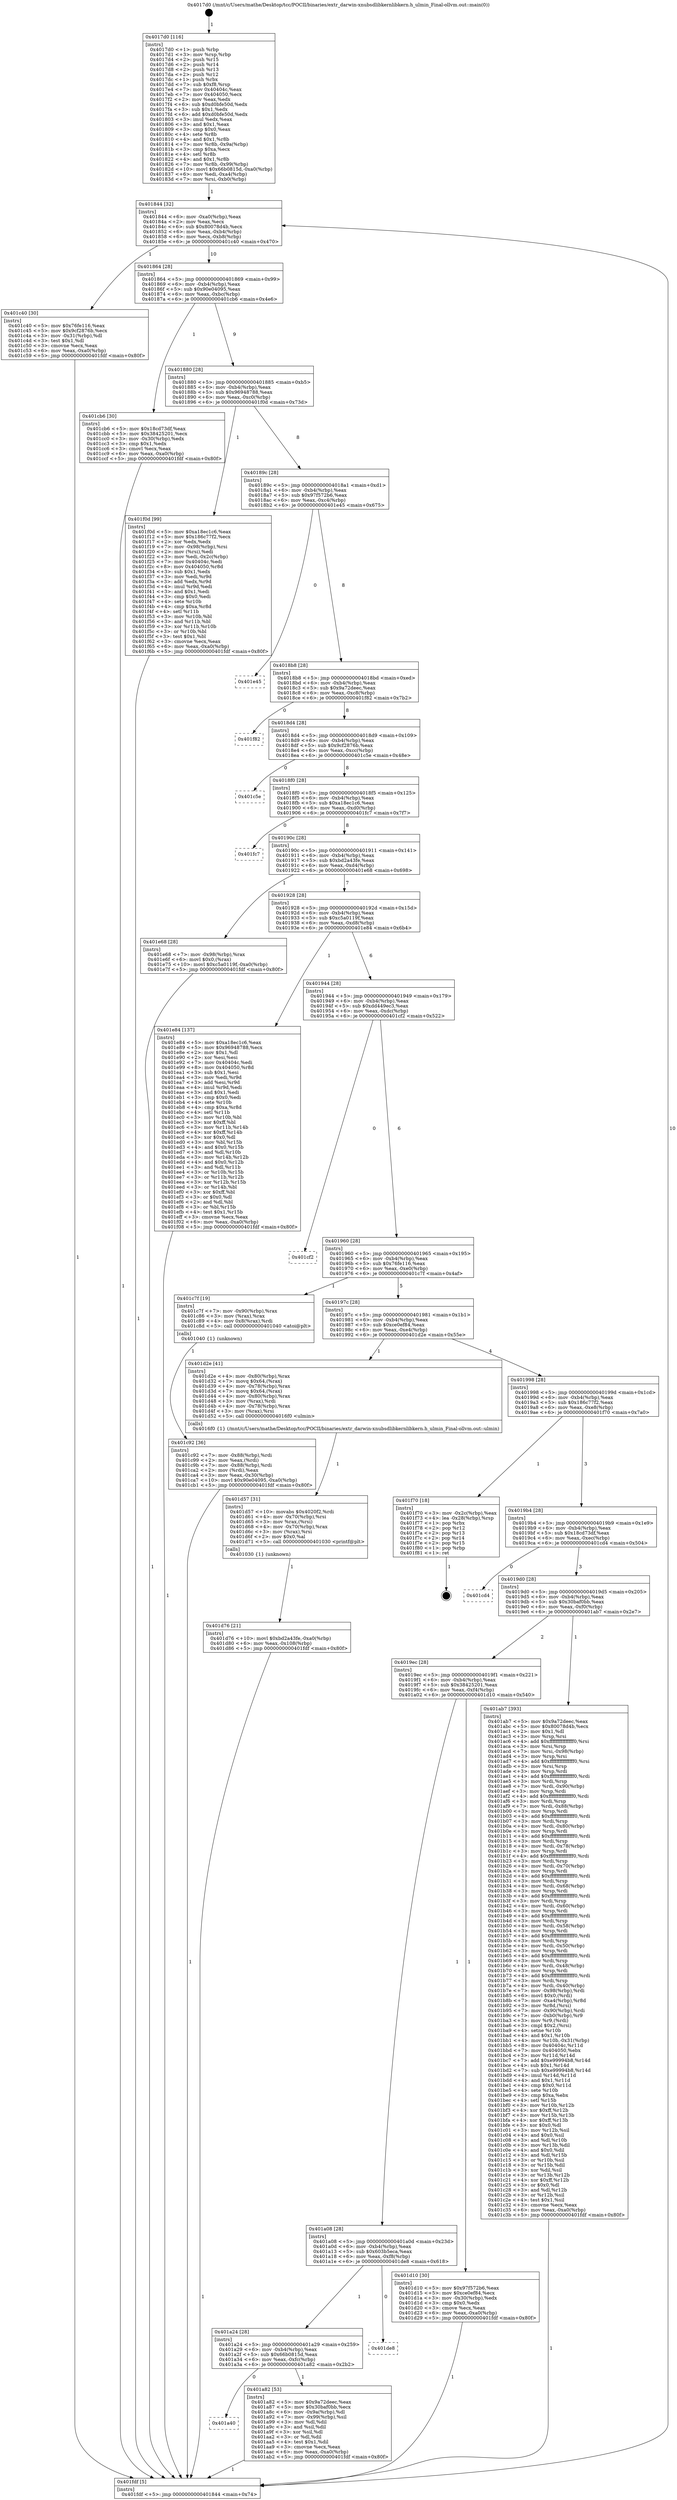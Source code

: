 digraph "0x4017d0" {
  label = "0x4017d0 (/mnt/c/Users/mathe/Desktop/tcc/POCII/binaries/extr_darwin-xnubsdlibkernlibkern.h_ulmin_Final-ollvm.out::main(0))"
  labelloc = "t"
  node[shape=record]

  Entry [label="",width=0.3,height=0.3,shape=circle,fillcolor=black,style=filled]
  "0x401844" [label="{
     0x401844 [32]\l
     | [instrs]\l
     &nbsp;&nbsp;0x401844 \<+6\>: mov -0xa0(%rbp),%eax\l
     &nbsp;&nbsp;0x40184a \<+2\>: mov %eax,%ecx\l
     &nbsp;&nbsp;0x40184c \<+6\>: sub $0x80078d4b,%ecx\l
     &nbsp;&nbsp;0x401852 \<+6\>: mov %eax,-0xb4(%rbp)\l
     &nbsp;&nbsp;0x401858 \<+6\>: mov %ecx,-0xb8(%rbp)\l
     &nbsp;&nbsp;0x40185e \<+6\>: je 0000000000401c40 \<main+0x470\>\l
  }"]
  "0x401c40" [label="{
     0x401c40 [30]\l
     | [instrs]\l
     &nbsp;&nbsp;0x401c40 \<+5\>: mov $0x76fe116,%eax\l
     &nbsp;&nbsp;0x401c45 \<+5\>: mov $0x9cf2876b,%ecx\l
     &nbsp;&nbsp;0x401c4a \<+3\>: mov -0x31(%rbp),%dl\l
     &nbsp;&nbsp;0x401c4d \<+3\>: test $0x1,%dl\l
     &nbsp;&nbsp;0x401c50 \<+3\>: cmovne %ecx,%eax\l
     &nbsp;&nbsp;0x401c53 \<+6\>: mov %eax,-0xa0(%rbp)\l
     &nbsp;&nbsp;0x401c59 \<+5\>: jmp 0000000000401fdf \<main+0x80f\>\l
  }"]
  "0x401864" [label="{
     0x401864 [28]\l
     | [instrs]\l
     &nbsp;&nbsp;0x401864 \<+5\>: jmp 0000000000401869 \<main+0x99\>\l
     &nbsp;&nbsp;0x401869 \<+6\>: mov -0xb4(%rbp),%eax\l
     &nbsp;&nbsp;0x40186f \<+5\>: sub $0x90e04095,%eax\l
     &nbsp;&nbsp;0x401874 \<+6\>: mov %eax,-0xbc(%rbp)\l
     &nbsp;&nbsp;0x40187a \<+6\>: je 0000000000401cb6 \<main+0x4e6\>\l
  }"]
  Exit [label="",width=0.3,height=0.3,shape=circle,fillcolor=black,style=filled,peripheries=2]
  "0x401cb6" [label="{
     0x401cb6 [30]\l
     | [instrs]\l
     &nbsp;&nbsp;0x401cb6 \<+5\>: mov $0x18cd73df,%eax\l
     &nbsp;&nbsp;0x401cbb \<+5\>: mov $0x38425201,%ecx\l
     &nbsp;&nbsp;0x401cc0 \<+3\>: mov -0x30(%rbp),%edx\l
     &nbsp;&nbsp;0x401cc3 \<+3\>: cmp $0x1,%edx\l
     &nbsp;&nbsp;0x401cc6 \<+3\>: cmovl %ecx,%eax\l
     &nbsp;&nbsp;0x401cc9 \<+6\>: mov %eax,-0xa0(%rbp)\l
     &nbsp;&nbsp;0x401ccf \<+5\>: jmp 0000000000401fdf \<main+0x80f\>\l
  }"]
  "0x401880" [label="{
     0x401880 [28]\l
     | [instrs]\l
     &nbsp;&nbsp;0x401880 \<+5\>: jmp 0000000000401885 \<main+0xb5\>\l
     &nbsp;&nbsp;0x401885 \<+6\>: mov -0xb4(%rbp),%eax\l
     &nbsp;&nbsp;0x40188b \<+5\>: sub $0x96948788,%eax\l
     &nbsp;&nbsp;0x401890 \<+6\>: mov %eax,-0xc0(%rbp)\l
     &nbsp;&nbsp;0x401896 \<+6\>: je 0000000000401f0d \<main+0x73d\>\l
  }"]
  "0x401d76" [label="{
     0x401d76 [21]\l
     | [instrs]\l
     &nbsp;&nbsp;0x401d76 \<+10\>: movl $0xbd2a43fe,-0xa0(%rbp)\l
     &nbsp;&nbsp;0x401d80 \<+6\>: mov %eax,-0x108(%rbp)\l
     &nbsp;&nbsp;0x401d86 \<+5\>: jmp 0000000000401fdf \<main+0x80f\>\l
  }"]
  "0x401f0d" [label="{
     0x401f0d [99]\l
     | [instrs]\l
     &nbsp;&nbsp;0x401f0d \<+5\>: mov $0xa18ec1c6,%eax\l
     &nbsp;&nbsp;0x401f12 \<+5\>: mov $0x186c77f2,%ecx\l
     &nbsp;&nbsp;0x401f17 \<+2\>: xor %edx,%edx\l
     &nbsp;&nbsp;0x401f19 \<+7\>: mov -0x98(%rbp),%rsi\l
     &nbsp;&nbsp;0x401f20 \<+2\>: mov (%rsi),%edi\l
     &nbsp;&nbsp;0x401f22 \<+3\>: mov %edi,-0x2c(%rbp)\l
     &nbsp;&nbsp;0x401f25 \<+7\>: mov 0x40404c,%edi\l
     &nbsp;&nbsp;0x401f2c \<+8\>: mov 0x404050,%r8d\l
     &nbsp;&nbsp;0x401f34 \<+3\>: sub $0x1,%edx\l
     &nbsp;&nbsp;0x401f37 \<+3\>: mov %edi,%r9d\l
     &nbsp;&nbsp;0x401f3a \<+3\>: add %edx,%r9d\l
     &nbsp;&nbsp;0x401f3d \<+4\>: imul %r9d,%edi\l
     &nbsp;&nbsp;0x401f41 \<+3\>: and $0x1,%edi\l
     &nbsp;&nbsp;0x401f44 \<+3\>: cmp $0x0,%edi\l
     &nbsp;&nbsp;0x401f47 \<+4\>: sete %r10b\l
     &nbsp;&nbsp;0x401f4b \<+4\>: cmp $0xa,%r8d\l
     &nbsp;&nbsp;0x401f4f \<+4\>: setl %r11b\l
     &nbsp;&nbsp;0x401f53 \<+3\>: mov %r10b,%bl\l
     &nbsp;&nbsp;0x401f56 \<+3\>: and %r11b,%bl\l
     &nbsp;&nbsp;0x401f59 \<+3\>: xor %r11b,%r10b\l
     &nbsp;&nbsp;0x401f5c \<+3\>: or %r10b,%bl\l
     &nbsp;&nbsp;0x401f5f \<+3\>: test $0x1,%bl\l
     &nbsp;&nbsp;0x401f62 \<+3\>: cmovne %ecx,%eax\l
     &nbsp;&nbsp;0x401f65 \<+6\>: mov %eax,-0xa0(%rbp)\l
     &nbsp;&nbsp;0x401f6b \<+5\>: jmp 0000000000401fdf \<main+0x80f\>\l
  }"]
  "0x40189c" [label="{
     0x40189c [28]\l
     | [instrs]\l
     &nbsp;&nbsp;0x40189c \<+5\>: jmp 00000000004018a1 \<main+0xd1\>\l
     &nbsp;&nbsp;0x4018a1 \<+6\>: mov -0xb4(%rbp),%eax\l
     &nbsp;&nbsp;0x4018a7 \<+5\>: sub $0x97f572b6,%eax\l
     &nbsp;&nbsp;0x4018ac \<+6\>: mov %eax,-0xc4(%rbp)\l
     &nbsp;&nbsp;0x4018b2 \<+6\>: je 0000000000401e45 \<main+0x675\>\l
  }"]
  "0x401d57" [label="{
     0x401d57 [31]\l
     | [instrs]\l
     &nbsp;&nbsp;0x401d57 \<+10\>: movabs $0x4020f2,%rdi\l
     &nbsp;&nbsp;0x401d61 \<+4\>: mov -0x70(%rbp),%rsi\l
     &nbsp;&nbsp;0x401d65 \<+3\>: mov %rax,(%rsi)\l
     &nbsp;&nbsp;0x401d68 \<+4\>: mov -0x70(%rbp),%rax\l
     &nbsp;&nbsp;0x401d6c \<+3\>: mov (%rax),%rsi\l
     &nbsp;&nbsp;0x401d6f \<+2\>: mov $0x0,%al\l
     &nbsp;&nbsp;0x401d71 \<+5\>: call 0000000000401030 \<printf@plt\>\l
     | [calls]\l
     &nbsp;&nbsp;0x401030 \{1\} (unknown)\l
  }"]
  "0x401e45" [label="{
     0x401e45\l
  }", style=dashed]
  "0x4018b8" [label="{
     0x4018b8 [28]\l
     | [instrs]\l
     &nbsp;&nbsp;0x4018b8 \<+5\>: jmp 00000000004018bd \<main+0xed\>\l
     &nbsp;&nbsp;0x4018bd \<+6\>: mov -0xb4(%rbp),%eax\l
     &nbsp;&nbsp;0x4018c3 \<+5\>: sub $0x9a72deec,%eax\l
     &nbsp;&nbsp;0x4018c8 \<+6\>: mov %eax,-0xc8(%rbp)\l
     &nbsp;&nbsp;0x4018ce \<+6\>: je 0000000000401f82 \<main+0x7b2\>\l
  }"]
  "0x401c92" [label="{
     0x401c92 [36]\l
     | [instrs]\l
     &nbsp;&nbsp;0x401c92 \<+7\>: mov -0x88(%rbp),%rdi\l
     &nbsp;&nbsp;0x401c99 \<+2\>: mov %eax,(%rdi)\l
     &nbsp;&nbsp;0x401c9b \<+7\>: mov -0x88(%rbp),%rdi\l
     &nbsp;&nbsp;0x401ca2 \<+2\>: mov (%rdi),%eax\l
     &nbsp;&nbsp;0x401ca4 \<+3\>: mov %eax,-0x30(%rbp)\l
     &nbsp;&nbsp;0x401ca7 \<+10\>: movl $0x90e04095,-0xa0(%rbp)\l
     &nbsp;&nbsp;0x401cb1 \<+5\>: jmp 0000000000401fdf \<main+0x80f\>\l
  }"]
  "0x401f82" [label="{
     0x401f82\l
  }", style=dashed]
  "0x4018d4" [label="{
     0x4018d4 [28]\l
     | [instrs]\l
     &nbsp;&nbsp;0x4018d4 \<+5\>: jmp 00000000004018d9 \<main+0x109\>\l
     &nbsp;&nbsp;0x4018d9 \<+6\>: mov -0xb4(%rbp),%eax\l
     &nbsp;&nbsp;0x4018df \<+5\>: sub $0x9cf2876b,%eax\l
     &nbsp;&nbsp;0x4018e4 \<+6\>: mov %eax,-0xcc(%rbp)\l
     &nbsp;&nbsp;0x4018ea \<+6\>: je 0000000000401c5e \<main+0x48e\>\l
  }"]
  "0x4017d0" [label="{
     0x4017d0 [116]\l
     | [instrs]\l
     &nbsp;&nbsp;0x4017d0 \<+1\>: push %rbp\l
     &nbsp;&nbsp;0x4017d1 \<+3\>: mov %rsp,%rbp\l
     &nbsp;&nbsp;0x4017d4 \<+2\>: push %r15\l
     &nbsp;&nbsp;0x4017d6 \<+2\>: push %r14\l
     &nbsp;&nbsp;0x4017d8 \<+2\>: push %r13\l
     &nbsp;&nbsp;0x4017da \<+2\>: push %r12\l
     &nbsp;&nbsp;0x4017dc \<+1\>: push %rbx\l
     &nbsp;&nbsp;0x4017dd \<+7\>: sub $0xf8,%rsp\l
     &nbsp;&nbsp;0x4017e4 \<+7\>: mov 0x40404c,%eax\l
     &nbsp;&nbsp;0x4017eb \<+7\>: mov 0x404050,%ecx\l
     &nbsp;&nbsp;0x4017f2 \<+2\>: mov %eax,%edx\l
     &nbsp;&nbsp;0x4017f4 \<+6\>: sub $0xd0bfe50d,%edx\l
     &nbsp;&nbsp;0x4017fa \<+3\>: sub $0x1,%edx\l
     &nbsp;&nbsp;0x4017fd \<+6\>: add $0xd0bfe50d,%edx\l
     &nbsp;&nbsp;0x401803 \<+3\>: imul %edx,%eax\l
     &nbsp;&nbsp;0x401806 \<+3\>: and $0x1,%eax\l
     &nbsp;&nbsp;0x401809 \<+3\>: cmp $0x0,%eax\l
     &nbsp;&nbsp;0x40180c \<+4\>: sete %r8b\l
     &nbsp;&nbsp;0x401810 \<+4\>: and $0x1,%r8b\l
     &nbsp;&nbsp;0x401814 \<+7\>: mov %r8b,-0x9a(%rbp)\l
     &nbsp;&nbsp;0x40181b \<+3\>: cmp $0xa,%ecx\l
     &nbsp;&nbsp;0x40181e \<+4\>: setl %r8b\l
     &nbsp;&nbsp;0x401822 \<+4\>: and $0x1,%r8b\l
     &nbsp;&nbsp;0x401826 \<+7\>: mov %r8b,-0x99(%rbp)\l
     &nbsp;&nbsp;0x40182d \<+10\>: movl $0x66b0815d,-0xa0(%rbp)\l
     &nbsp;&nbsp;0x401837 \<+6\>: mov %edi,-0xa4(%rbp)\l
     &nbsp;&nbsp;0x40183d \<+7\>: mov %rsi,-0xb0(%rbp)\l
  }"]
  "0x401c5e" [label="{
     0x401c5e\l
  }", style=dashed]
  "0x4018f0" [label="{
     0x4018f0 [28]\l
     | [instrs]\l
     &nbsp;&nbsp;0x4018f0 \<+5\>: jmp 00000000004018f5 \<main+0x125\>\l
     &nbsp;&nbsp;0x4018f5 \<+6\>: mov -0xb4(%rbp),%eax\l
     &nbsp;&nbsp;0x4018fb \<+5\>: sub $0xa18ec1c6,%eax\l
     &nbsp;&nbsp;0x401900 \<+6\>: mov %eax,-0xd0(%rbp)\l
     &nbsp;&nbsp;0x401906 \<+6\>: je 0000000000401fc7 \<main+0x7f7\>\l
  }"]
  "0x401fdf" [label="{
     0x401fdf [5]\l
     | [instrs]\l
     &nbsp;&nbsp;0x401fdf \<+5\>: jmp 0000000000401844 \<main+0x74\>\l
  }"]
  "0x401fc7" [label="{
     0x401fc7\l
  }", style=dashed]
  "0x40190c" [label="{
     0x40190c [28]\l
     | [instrs]\l
     &nbsp;&nbsp;0x40190c \<+5\>: jmp 0000000000401911 \<main+0x141\>\l
     &nbsp;&nbsp;0x401911 \<+6\>: mov -0xb4(%rbp),%eax\l
     &nbsp;&nbsp;0x401917 \<+5\>: sub $0xbd2a43fe,%eax\l
     &nbsp;&nbsp;0x40191c \<+6\>: mov %eax,-0xd4(%rbp)\l
     &nbsp;&nbsp;0x401922 \<+6\>: je 0000000000401e68 \<main+0x698\>\l
  }"]
  "0x401a40" [label="{
     0x401a40\l
  }", style=dashed]
  "0x401e68" [label="{
     0x401e68 [28]\l
     | [instrs]\l
     &nbsp;&nbsp;0x401e68 \<+7\>: mov -0x98(%rbp),%rax\l
     &nbsp;&nbsp;0x401e6f \<+6\>: movl $0x0,(%rax)\l
     &nbsp;&nbsp;0x401e75 \<+10\>: movl $0xc5a0119f,-0xa0(%rbp)\l
     &nbsp;&nbsp;0x401e7f \<+5\>: jmp 0000000000401fdf \<main+0x80f\>\l
  }"]
  "0x401928" [label="{
     0x401928 [28]\l
     | [instrs]\l
     &nbsp;&nbsp;0x401928 \<+5\>: jmp 000000000040192d \<main+0x15d\>\l
     &nbsp;&nbsp;0x40192d \<+6\>: mov -0xb4(%rbp),%eax\l
     &nbsp;&nbsp;0x401933 \<+5\>: sub $0xc5a0119f,%eax\l
     &nbsp;&nbsp;0x401938 \<+6\>: mov %eax,-0xd8(%rbp)\l
     &nbsp;&nbsp;0x40193e \<+6\>: je 0000000000401e84 \<main+0x6b4\>\l
  }"]
  "0x401a82" [label="{
     0x401a82 [53]\l
     | [instrs]\l
     &nbsp;&nbsp;0x401a82 \<+5\>: mov $0x9a72deec,%eax\l
     &nbsp;&nbsp;0x401a87 \<+5\>: mov $0x30baf0bb,%ecx\l
     &nbsp;&nbsp;0x401a8c \<+6\>: mov -0x9a(%rbp),%dl\l
     &nbsp;&nbsp;0x401a92 \<+7\>: mov -0x99(%rbp),%sil\l
     &nbsp;&nbsp;0x401a99 \<+3\>: mov %dl,%dil\l
     &nbsp;&nbsp;0x401a9c \<+3\>: and %sil,%dil\l
     &nbsp;&nbsp;0x401a9f \<+3\>: xor %sil,%dl\l
     &nbsp;&nbsp;0x401aa2 \<+3\>: or %dl,%dil\l
     &nbsp;&nbsp;0x401aa5 \<+4\>: test $0x1,%dil\l
     &nbsp;&nbsp;0x401aa9 \<+3\>: cmovne %ecx,%eax\l
     &nbsp;&nbsp;0x401aac \<+6\>: mov %eax,-0xa0(%rbp)\l
     &nbsp;&nbsp;0x401ab2 \<+5\>: jmp 0000000000401fdf \<main+0x80f\>\l
  }"]
  "0x401e84" [label="{
     0x401e84 [137]\l
     | [instrs]\l
     &nbsp;&nbsp;0x401e84 \<+5\>: mov $0xa18ec1c6,%eax\l
     &nbsp;&nbsp;0x401e89 \<+5\>: mov $0x96948788,%ecx\l
     &nbsp;&nbsp;0x401e8e \<+2\>: mov $0x1,%dl\l
     &nbsp;&nbsp;0x401e90 \<+2\>: xor %esi,%esi\l
     &nbsp;&nbsp;0x401e92 \<+7\>: mov 0x40404c,%edi\l
     &nbsp;&nbsp;0x401e99 \<+8\>: mov 0x404050,%r8d\l
     &nbsp;&nbsp;0x401ea1 \<+3\>: sub $0x1,%esi\l
     &nbsp;&nbsp;0x401ea4 \<+3\>: mov %edi,%r9d\l
     &nbsp;&nbsp;0x401ea7 \<+3\>: add %esi,%r9d\l
     &nbsp;&nbsp;0x401eaa \<+4\>: imul %r9d,%edi\l
     &nbsp;&nbsp;0x401eae \<+3\>: and $0x1,%edi\l
     &nbsp;&nbsp;0x401eb1 \<+3\>: cmp $0x0,%edi\l
     &nbsp;&nbsp;0x401eb4 \<+4\>: sete %r10b\l
     &nbsp;&nbsp;0x401eb8 \<+4\>: cmp $0xa,%r8d\l
     &nbsp;&nbsp;0x401ebc \<+4\>: setl %r11b\l
     &nbsp;&nbsp;0x401ec0 \<+3\>: mov %r10b,%bl\l
     &nbsp;&nbsp;0x401ec3 \<+3\>: xor $0xff,%bl\l
     &nbsp;&nbsp;0x401ec6 \<+3\>: mov %r11b,%r14b\l
     &nbsp;&nbsp;0x401ec9 \<+4\>: xor $0xff,%r14b\l
     &nbsp;&nbsp;0x401ecd \<+3\>: xor $0x0,%dl\l
     &nbsp;&nbsp;0x401ed0 \<+3\>: mov %bl,%r15b\l
     &nbsp;&nbsp;0x401ed3 \<+4\>: and $0x0,%r15b\l
     &nbsp;&nbsp;0x401ed7 \<+3\>: and %dl,%r10b\l
     &nbsp;&nbsp;0x401eda \<+3\>: mov %r14b,%r12b\l
     &nbsp;&nbsp;0x401edd \<+4\>: and $0x0,%r12b\l
     &nbsp;&nbsp;0x401ee1 \<+3\>: and %dl,%r11b\l
     &nbsp;&nbsp;0x401ee4 \<+3\>: or %r10b,%r15b\l
     &nbsp;&nbsp;0x401ee7 \<+3\>: or %r11b,%r12b\l
     &nbsp;&nbsp;0x401eea \<+3\>: xor %r12b,%r15b\l
     &nbsp;&nbsp;0x401eed \<+3\>: or %r14b,%bl\l
     &nbsp;&nbsp;0x401ef0 \<+3\>: xor $0xff,%bl\l
     &nbsp;&nbsp;0x401ef3 \<+3\>: or $0x0,%dl\l
     &nbsp;&nbsp;0x401ef6 \<+2\>: and %dl,%bl\l
     &nbsp;&nbsp;0x401ef8 \<+3\>: or %bl,%r15b\l
     &nbsp;&nbsp;0x401efb \<+4\>: test $0x1,%r15b\l
     &nbsp;&nbsp;0x401eff \<+3\>: cmovne %ecx,%eax\l
     &nbsp;&nbsp;0x401f02 \<+6\>: mov %eax,-0xa0(%rbp)\l
     &nbsp;&nbsp;0x401f08 \<+5\>: jmp 0000000000401fdf \<main+0x80f\>\l
  }"]
  "0x401944" [label="{
     0x401944 [28]\l
     | [instrs]\l
     &nbsp;&nbsp;0x401944 \<+5\>: jmp 0000000000401949 \<main+0x179\>\l
     &nbsp;&nbsp;0x401949 \<+6\>: mov -0xb4(%rbp),%eax\l
     &nbsp;&nbsp;0x40194f \<+5\>: sub $0xdd449ec3,%eax\l
     &nbsp;&nbsp;0x401954 \<+6\>: mov %eax,-0xdc(%rbp)\l
     &nbsp;&nbsp;0x40195a \<+6\>: je 0000000000401cf2 \<main+0x522\>\l
  }"]
  "0x401a24" [label="{
     0x401a24 [28]\l
     | [instrs]\l
     &nbsp;&nbsp;0x401a24 \<+5\>: jmp 0000000000401a29 \<main+0x259\>\l
     &nbsp;&nbsp;0x401a29 \<+6\>: mov -0xb4(%rbp),%eax\l
     &nbsp;&nbsp;0x401a2f \<+5\>: sub $0x66b0815d,%eax\l
     &nbsp;&nbsp;0x401a34 \<+6\>: mov %eax,-0xfc(%rbp)\l
     &nbsp;&nbsp;0x401a3a \<+6\>: je 0000000000401a82 \<main+0x2b2\>\l
  }"]
  "0x401cf2" [label="{
     0x401cf2\l
  }", style=dashed]
  "0x401960" [label="{
     0x401960 [28]\l
     | [instrs]\l
     &nbsp;&nbsp;0x401960 \<+5\>: jmp 0000000000401965 \<main+0x195\>\l
     &nbsp;&nbsp;0x401965 \<+6\>: mov -0xb4(%rbp),%eax\l
     &nbsp;&nbsp;0x40196b \<+5\>: sub $0x76fe116,%eax\l
     &nbsp;&nbsp;0x401970 \<+6\>: mov %eax,-0xe0(%rbp)\l
     &nbsp;&nbsp;0x401976 \<+6\>: je 0000000000401c7f \<main+0x4af\>\l
  }"]
  "0x401de8" [label="{
     0x401de8\l
  }", style=dashed]
  "0x401c7f" [label="{
     0x401c7f [19]\l
     | [instrs]\l
     &nbsp;&nbsp;0x401c7f \<+7\>: mov -0x90(%rbp),%rax\l
     &nbsp;&nbsp;0x401c86 \<+3\>: mov (%rax),%rax\l
     &nbsp;&nbsp;0x401c89 \<+4\>: mov 0x8(%rax),%rdi\l
     &nbsp;&nbsp;0x401c8d \<+5\>: call 0000000000401040 \<atoi@plt\>\l
     | [calls]\l
     &nbsp;&nbsp;0x401040 \{1\} (unknown)\l
  }"]
  "0x40197c" [label="{
     0x40197c [28]\l
     | [instrs]\l
     &nbsp;&nbsp;0x40197c \<+5\>: jmp 0000000000401981 \<main+0x1b1\>\l
     &nbsp;&nbsp;0x401981 \<+6\>: mov -0xb4(%rbp),%eax\l
     &nbsp;&nbsp;0x401987 \<+5\>: sub $0xce0ef84,%eax\l
     &nbsp;&nbsp;0x40198c \<+6\>: mov %eax,-0xe4(%rbp)\l
     &nbsp;&nbsp;0x401992 \<+6\>: je 0000000000401d2e \<main+0x55e\>\l
  }"]
  "0x401a08" [label="{
     0x401a08 [28]\l
     | [instrs]\l
     &nbsp;&nbsp;0x401a08 \<+5\>: jmp 0000000000401a0d \<main+0x23d\>\l
     &nbsp;&nbsp;0x401a0d \<+6\>: mov -0xb4(%rbp),%eax\l
     &nbsp;&nbsp;0x401a13 \<+5\>: sub $0x603b5eca,%eax\l
     &nbsp;&nbsp;0x401a18 \<+6\>: mov %eax,-0xf8(%rbp)\l
     &nbsp;&nbsp;0x401a1e \<+6\>: je 0000000000401de8 \<main+0x618\>\l
  }"]
  "0x401d2e" [label="{
     0x401d2e [41]\l
     | [instrs]\l
     &nbsp;&nbsp;0x401d2e \<+4\>: mov -0x80(%rbp),%rax\l
     &nbsp;&nbsp;0x401d32 \<+7\>: movq $0x64,(%rax)\l
     &nbsp;&nbsp;0x401d39 \<+4\>: mov -0x78(%rbp),%rax\l
     &nbsp;&nbsp;0x401d3d \<+7\>: movq $0x64,(%rax)\l
     &nbsp;&nbsp;0x401d44 \<+4\>: mov -0x80(%rbp),%rax\l
     &nbsp;&nbsp;0x401d48 \<+3\>: mov (%rax),%rdi\l
     &nbsp;&nbsp;0x401d4b \<+4\>: mov -0x78(%rbp),%rax\l
     &nbsp;&nbsp;0x401d4f \<+3\>: mov (%rax),%rsi\l
     &nbsp;&nbsp;0x401d52 \<+5\>: call 00000000004016f0 \<ulmin\>\l
     | [calls]\l
     &nbsp;&nbsp;0x4016f0 \{1\} (/mnt/c/Users/mathe/Desktop/tcc/POCII/binaries/extr_darwin-xnubsdlibkernlibkern.h_ulmin_Final-ollvm.out::ulmin)\l
  }"]
  "0x401998" [label="{
     0x401998 [28]\l
     | [instrs]\l
     &nbsp;&nbsp;0x401998 \<+5\>: jmp 000000000040199d \<main+0x1cd\>\l
     &nbsp;&nbsp;0x40199d \<+6\>: mov -0xb4(%rbp),%eax\l
     &nbsp;&nbsp;0x4019a3 \<+5\>: sub $0x186c77f2,%eax\l
     &nbsp;&nbsp;0x4019a8 \<+6\>: mov %eax,-0xe8(%rbp)\l
     &nbsp;&nbsp;0x4019ae \<+6\>: je 0000000000401f70 \<main+0x7a0\>\l
  }"]
  "0x401d10" [label="{
     0x401d10 [30]\l
     | [instrs]\l
     &nbsp;&nbsp;0x401d10 \<+5\>: mov $0x97f572b6,%eax\l
     &nbsp;&nbsp;0x401d15 \<+5\>: mov $0xce0ef84,%ecx\l
     &nbsp;&nbsp;0x401d1a \<+3\>: mov -0x30(%rbp),%edx\l
     &nbsp;&nbsp;0x401d1d \<+3\>: cmp $0x0,%edx\l
     &nbsp;&nbsp;0x401d20 \<+3\>: cmove %ecx,%eax\l
     &nbsp;&nbsp;0x401d23 \<+6\>: mov %eax,-0xa0(%rbp)\l
     &nbsp;&nbsp;0x401d29 \<+5\>: jmp 0000000000401fdf \<main+0x80f\>\l
  }"]
  "0x401f70" [label="{
     0x401f70 [18]\l
     | [instrs]\l
     &nbsp;&nbsp;0x401f70 \<+3\>: mov -0x2c(%rbp),%eax\l
     &nbsp;&nbsp;0x401f73 \<+4\>: lea -0x28(%rbp),%rsp\l
     &nbsp;&nbsp;0x401f77 \<+1\>: pop %rbx\l
     &nbsp;&nbsp;0x401f78 \<+2\>: pop %r12\l
     &nbsp;&nbsp;0x401f7a \<+2\>: pop %r13\l
     &nbsp;&nbsp;0x401f7c \<+2\>: pop %r14\l
     &nbsp;&nbsp;0x401f7e \<+2\>: pop %r15\l
     &nbsp;&nbsp;0x401f80 \<+1\>: pop %rbp\l
     &nbsp;&nbsp;0x401f81 \<+1\>: ret\l
  }"]
  "0x4019b4" [label="{
     0x4019b4 [28]\l
     | [instrs]\l
     &nbsp;&nbsp;0x4019b4 \<+5\>: jmp 00000000004019b9 \<main+0x1e9\>\l
     &nbsp;&nbsp;0x4019b9 \<+6\>: mov -0xb4(%rbp),%eax\l
     &nbsp;&nbsp;0x4019bf \<+5\>: sub $0x18cd73df,%eax\l
     &nbsp;&nbsp;0x4019c4 \<+6\>: mov %eax,-0xec(%rbp)\l
     &nbsp;&nbsp;0x4019ca \<+6\>: je 0000000000401cd4 \<main+0x504\>\l
  }"]
  "0x4019ec" [label="{
     0x4019ec [28]\l
     | [instrs]\l
     &nbsp;&nbsp;0x4019ec \<+5\>: jmp 00000000004019f1 \<main+0x221\>\l
     &nbsp;&nbsp;0x4019f1 \<+6\>: mov -0xb4(%rbp),%eax\l
     &nbsp;&nbsp;0x4019f7 \<+5\>: sub $0x38425201,%eax\l
     &nbsp;&nbsp;0x4019fc \<+6\>: mov %eax,-0xf4(%rbp)\l
     &nbsp;&nbsp;0x401a02 \<+6\>: je 0000000000401d10 \<main+0x540\>\l
  }"]
  "0x401cd4" [label="{
     0x401cd4\l
  }", style=dashed]
  "0x4019d0" [label="{
     0x4019d0 [28]\l
     | [instrs]\l
     &nbsp;&nbsp;0x4019d0 \<+5\>: jmp 00000000004019d5 \<main+0x205\>\l
     &nbsp;&nbsp;0x4019d5 \<+6\>: mov -0xb4(%rbp),%eax\l
     &nbsp;&nbsp;0x4019db \<+5\>: sub $0x30baf0bb,%eax\l
     &nbsp;&nbsp;0x4019e0 \<+6\>: mov %eax,-0xf0(%rbp)\l
     &nbsp;&nbsp;0x4019e6 \<+6\>: je 0000000000401ab7 \<main+0x2e7\>\l
  }"]
  "0x401ab7" [label="{
     0x401ab7 [393]\l
     | [instrs]\l
     &nbsp;&nbsp;0x401ab7 \<+5\>: mov $0x9a72deec,%eax\l
     &nbsp;&nbsp;0x401abc \<+5\>: mov $0x80078d4b,%ecx\l
     &nbsp;&nbsp;0x401ac1 \<+2\>: mov $0x1,%dl\l
     &nbsp;&nbsp;0x401ac3 \<+3\>: mov %rsp,%rsi\l
     &nbsp;&nbsp;0x401ac6 \<+4\>: add $0xfffffffffffffff0,%rsi\l
     &nbsp;&nbsp;0x401aca \<+3\>: mov %rsi,%rsp\l
     &nbsp;&nbsp;0x401acd \<+7\>: mov %rsi,-0x98(%rbp)\l
     &nbsp;&nbsp;0x401ad4 \<+3\>: mov %rsp,%rsi\l
     &nbsp;&nbsp;0x401ad7 \<+4\>: add $0xfffffffffffffff0,%rsi\l
     &nbsp;&nbsp;0x401adb \<+3\>: mov %rsi,%rsp\l
     &nbsp;&nbsp;0x401ade \<+3\>: mov %rsp,%rdi\l
     &nbsp;&nbsp;0x401ae1 \<+4\>: add $0xfffffffffffffff0,%rdi\l
     &nbsp;&nbsp;0x401ae5 \<+3\>: mov %rdi,%rsp\l
     &nbsp;&nbsp;0x401ae8 \<+7\>: mov %rdi,-0x90(%rbp)\l
     &nbsp;&nbsp;0x401aef \<+3\>: mov %rsp,%rdi\l
     &nbsp;&nbsp;0x401af2 \<+4\>: add $0xfffffffffffffff0,%rdi\l
     &nbsp;&nbsp;0x401af6 \<+3\>: mov %rdi,%rsp\l
     &nbsp;&nbsp;0x401af9 \<+7\>: mov %rdi,-0x88(%rbp)\l
     &nbsp;&nbsp;0x401b00 \<+3\>: mov %rsp,%rdi\l
     &nbsp;&nbsp;0x401b03 \<+4\>: add $0xfffffffffffffff0,%rdi\l
     &nbsp;&nbsp;0x401b07 \<+3\>: mov %rdi,%rsp\l
     &nbsp;&nbsp;0x401b0a \<+4\>: mov %rdi,-0x80(%rbp)\l
     &nbsp;&nbsp;0x401b0e \<+3\>: mov %rsp,%rdi\l
     &nbsp;&nbsp;0x401b11 \<+4\>: add $0xfffffffffffffff0,%rdi\l
     &nbsp;&nbsp;0x401b15 \<+3\>: mov %rdi,%rsp\l
     &nbsp;&nbsp;0x401b18 \<+4\>: mov %rdi,-0x78(%rbp)\l
     &nbsp;&nbsp;0x401b1c \<+3\>: mov %rsp,%rdi\l
     &nbsp;&nbsp;0x401b1f \<+4\>: add $0xfffffffffffffff0,%rdi\l
     &nbsp;&nbsp;0x401b23 \<+3\>: mov %rdi,%rsp\l
     &nbsp;&nbsp;0x401b26 \<+4\>: mov %rdi,-0x70(%rbp)\l
     &nbsp;&nbsp;0x401b2a \<+3\>: mov %rsp,%rdi\l
     &nbsp;&nbsp;0x401b2d \<+4\>: add $0xfffffffffffffff0,%rdi\l
     &nbsp;&nbsp;0x401b31 \<+3\>: mov %rdi,%rsp\l
     &nbsp;&nbsp;0x401b34 \<+4\>: mov %rdi,-0x68(%rbp)\l
     &nbsp;&nbsp;0x401b38 \<+3\>: mov %rsp,%rdi\l
     &nbsp;&nbsp;0x401b3b \<+4\>: add $0xfffffffffffffff0,%rdi\l
     &nbsp;&nbsp;0x401b3f \<+3\>: mov %rdi,%rsp\l
     &nbsp;&nbsp;0x401b42 \<+4\>: mov %rdi,-0x60(%rbp)\l
     &nbsp;&nbsp;0x401b46 \<+3\>: mov %rsp,%rdi\l
     &nbsp;&nbsp;0x401b49 \<+4\>: add $0xfffffffffffffff0,%rdi\l
     &nbsp;&nbsp;0x401b4d \<+3\>: mov %rdi,%rsp\l
     &nbsp;&nbsp;0x401b50 \<+4\>: mov %rdi,-0x58(%rbp)\l
     &nbsp;&nbsp;0x401b54 \<+3\>: mov %rsp,%rdi\l
     &nbsp;&nbsp;0x401b57 \<+4\>: add $0xfffffffffffffff0,%rdi\l
     &nbsp;&nbsp;0x401b5b \<+3\>: mov %rdi,%rsp\l
     &nbsp;&nbsp;0x401b5e \<+4\>: mov %rdi,-0x50(%rbp)\l
     &nbsp;&nbsp;0x401b62 \<+3\>: mov %rsp,%rdi\l
     &nbsp;&nbsp;0x401b65 \<+4\>: add $0xfffffffffffffff0,%rdi\l
     &nbsp;&nbsp;0x401b69 \<+3\>: mov %rdi,%rsp\l
     &nbsp;&nbsp;0x401b6c \<+4\>: mov %rdi,-0x48(%rbp)\l
     &nbsp;&nbsp;0x401b70 \<+3\>: mov %rsp,%rdi\l
     &nbsp;&nbsp;0x401b73 \<+4\>: add $0xfffffffffffffff0,%rdi\l
     &nbsp;&nbsp;0x401b77 \<+3\>: mov %rdi,%rsp\l
     &nbsp;&nbsp;0x401b7a \<+4\>: mov %rdi,-0x40(%rbp)\l
     &nbsp;&nbsp;0x401b7e \<+7\>: mov -0x98(%rbp),%rdi\l
     &nbsp;&nbsp;0x401b85 \<+6\>: movl $0x0,(%rdi)\l
     &nbsp;&nbsp;0x401b8b \<+7\>: mov -0xa4(%rbp),%r8d\l
     &nbsp;&nbsp;0x401b92 \<+3\>: mov %r8d,(%rsi)\l
     &nbsp;&nbsp;0x401b95 \<+7\>: mov -0x90(%rbp),%rdi\l
     &nbsp;&nbsp;0x401b9c \<+7\>: mov -0xb0(%rbp),%r9\l
     &nbsp;&nbsp;0x401ba3 \<+3\>: mov %r9,(%rdi)\l
     &nbsp;&nbsp;0x401ba6 \<+3\>: cmpl $0x2,(%rsi)\l
     &nbsp;&nbsp;0x401ba9 \<+4\>: setne %r10b\l
     &nbsp;&nbsp;0x401bad \<+4\>: and $0x1,%r10b\l
     &nbsp;&nbsp;0x401bb1 \<+4\>: mov %r10b,-0x31(%rbp)\l
     &nbsp;&nbsp;0x401bb5 \<+8\>: mov 0x40404c,%r11d\l
     &nbsp;&nbsp;0x401bbd \<+7\>: mov 0x404050,%ebx\l
     &nbsp;&nbsp;0x401bc4 \<+3\>: mov %r11d,%r14d\l
     &nbsp;&nbsp;0x401bc7 \<+7\>: add $0xe99994b8,%r14d\l
     &nbsp;&nbsp;0x401bce \<+4\>: sub $0x1,%r14d\l
     &nbsp;&nbsp;0x401bd2 \<+7\>: sub $0xe99994b8,%r14d\l
     &nbsp;&nbsp;0x401bd9 \<+4\>: imul %r14d,%r11d\l
     &nbsp;&nbsp;0x401bdd \<+4\>: and $0x1,%r11d\l
     &nbsp;&nbsp;0x401be1 \<+4\>: cmp $0x0,%r11d\l
     &nbsp;&nbsp;0x401be5 \<+4\>: sete %r10b\l
     &nbsp;&nbsp;0x401be9 \<+3\>: cmp $0xa,%ebx\l
     &nbsp;&nbsp;0x401bec \<+4\>: setl %r15b\l
     &nbsp;&nbsp;0x401bf0 \<+3\>: mov %r10b,%r12b\l
     &nbsp;&nbsp;0x401bf3 \<+4\>: xor $0xff,%r12b\l
     &nbsp;&nbsp;0x401bf7 \<+3\>: mov %r15b,%r13b\l
     &nbsp;&nbsp;0x401bfa \<+4\>: xor $0xff,%r13b\l
     &nbsp;&nbsp;0x401bfe \<+3\>: xor $0x0,%dl\l
     &nbsp;&nbsp;0x401c01 \<+3\>: mov %r12b,%sil\l
     &nbsp;&nbsp;0x401c04 \<+4\>: and $0x0,%sil\l
     &nbsp;&nbsp;0x401c08 \<+3\>: and %dl,%r10b\l
     &nbsp;&nbsp;0x401c0b \<+3\>: mov %r13b,%dil\l
     &nbsp;&nbsp;0x401c0e \<+4\>: and $0x0,%dil\l
     &nbsp;&nbsp;0x401c12 \<+3\>: and %dl,%r15b\l
     &nbsp;&nbsp;0x401c15 \<+3\>: or %r10b,%sil\l
     &nbsp;&nbsp;0x401c18 \<+3\>: or %r15b,%dil\l
     &nbsp;&nbsp;0x401c1b \<+3\>: xor %dil,%sil\l
     &nbsp;&nbsp;0x401c1e \<+3\>: or %r13b,%r12b\l
     &nbsp;&nbsp;0x401c21 \<+4\>: xor $0xff,%r12b\l
     &nbsp;&nbsp;0x401c25 \<+3\>: or $0x0,%dl\l
     &nbsp;&nbsp;0x401c28 \<+3\>: and %dl,%r12b\l
     &nbsp;&nbsp;0x401c2b \<+3\>: or %r12b,%sil\l
     &nbsp;&nbsp;0x401c2e \<+4\>: test $0x1,%sil\l
     &nbsp;&nbsp;0x401c32 \<+3\>: cmovne %ecx,%eax\l
     &nbsp;&nbsp;0x401c35 \<+6\>: mov %eax,-0xa0(%rbp)\l
     &nbsp;&nbsp;0x401c3b \<+5\>: jmp 0000000000401fdf \<main+0x80f\>\l
  }"]
  Entry -> "0x4017d0" [label=" 1"]
  "0x401844" -> "0x401c40" [label=" 1"]
  "0x401844" -> "0x401864" [label=" 10"]
  "0x401f70" -> Exit [label=" 1"]
  "0x401864" -> "0x401cb6" [label=" 1"]
  "0x401864" -> "0x401880" [label=" 9"]
  "0x401f0d" -> "0x401fdf" [label=" 1"]
  "0x401880" -> "0x401f0d" [label=" 1"]
  "0x401880" -> "0x40189c" [label=" 8"]
  "0x401e84" -> "0x401fdf" [label=" 1"]
  "0x40189c" -> "0x401e45" [label=" 0"]
  "0x40189c" -> "0x4018b8" [label=" 8"]
  "0x401e68" -> "0x401fdf" [label=" 1"]
  "0x4018b8" -> "0x401f82" [label=" 0"]
  "0x4018b8" -> "0x4018d4" [label=" 8"]
  "0x401d76" -> "0x401fdf" [label=" 1"]
  "0x4018d4" -> "0x401c5e" [label=" 0"]
  "0x4018d4" -> "0x4018f0" [label=" 8"]
  "0x401d2e" -> "0x401d57" [label=" 1"]
  "0x4018f0" -> "0x401fc7" [label=" 0"]
  "0x4018f0" -> "0x40190c" [label=" 8"]
  "0x401d10" -> "0x401fdf" [label=" 1"]
  "0x40190c" -> "0x401e68" [label=" 1"]
  "0x40190c" -> "0x401928" [label=" 7"]
  "0x401cb6" -> "0x401fdf" [label=" 1"]
  "0x401928" -> "0x401e84" [label=" 1"]
  "0x401928" -> "0x401944" [label=" 6"]
  "0x401c92" -> "0x401fdf" [label=" 1"]
  "0x401944" -> "0x401cf2" [label=" 0"]
  "0x401944" -> "0x401960" [label=" 6"]
  "0x401c40" -> "0x401fdf" [label=" 1"]
  "0x401960" -> "0x401c7f" [label=" 1"]
  "0x401960" -> "0x40197c" [label=" 5"]
  "0x401ab7" -> "0x401fdf" [label=" 1"]
  "0x40197c" -> "0x401d2e" [label=" 1"]
  "0x40197c" -> "0x401998" [label=" 4"]
  "0x401fdf" -> "0x401844" [label=" 10"]
  "0x401998" -> "0x401f70" [label=" 1"]
  "0x401998" -> "0x4019b4" [label=" 3"]
  "0x4017d0" -> "0x401844" [label=" 1"]
  "0x4019b4" -> "0x401cd4" [label=" 0"]
  "0x4019b4" -> "0x4019d0" [label=" 3"]
  "0x401a24" -> "0x401a40" [label=" 0"]
  "0x4019d0" -> "0x401ab7" [label=" 1"]
  "0x4019d0" -> "0x4019ec" [label=" 2"]
  "0x401a82" -> "0x401fdf" [label=" 1"]
  "0x4019ec" -> "0x401d10" [label=" 1"]
  "0x4019ec" -> "0x401a08" [label=" 1"]
  "0x401d57" -> "0x401d76" [label=" 1"]
  "0x401a08" -> "0x401de8" [label=" 0"]
  "0x401a08" -> "0x401a24" [label=" 1"]
  "0x401c7f" -> "0x401c92" [label=" 1"]
  "0x401a24" -> "0x401a82" [label=" 1"]
}
